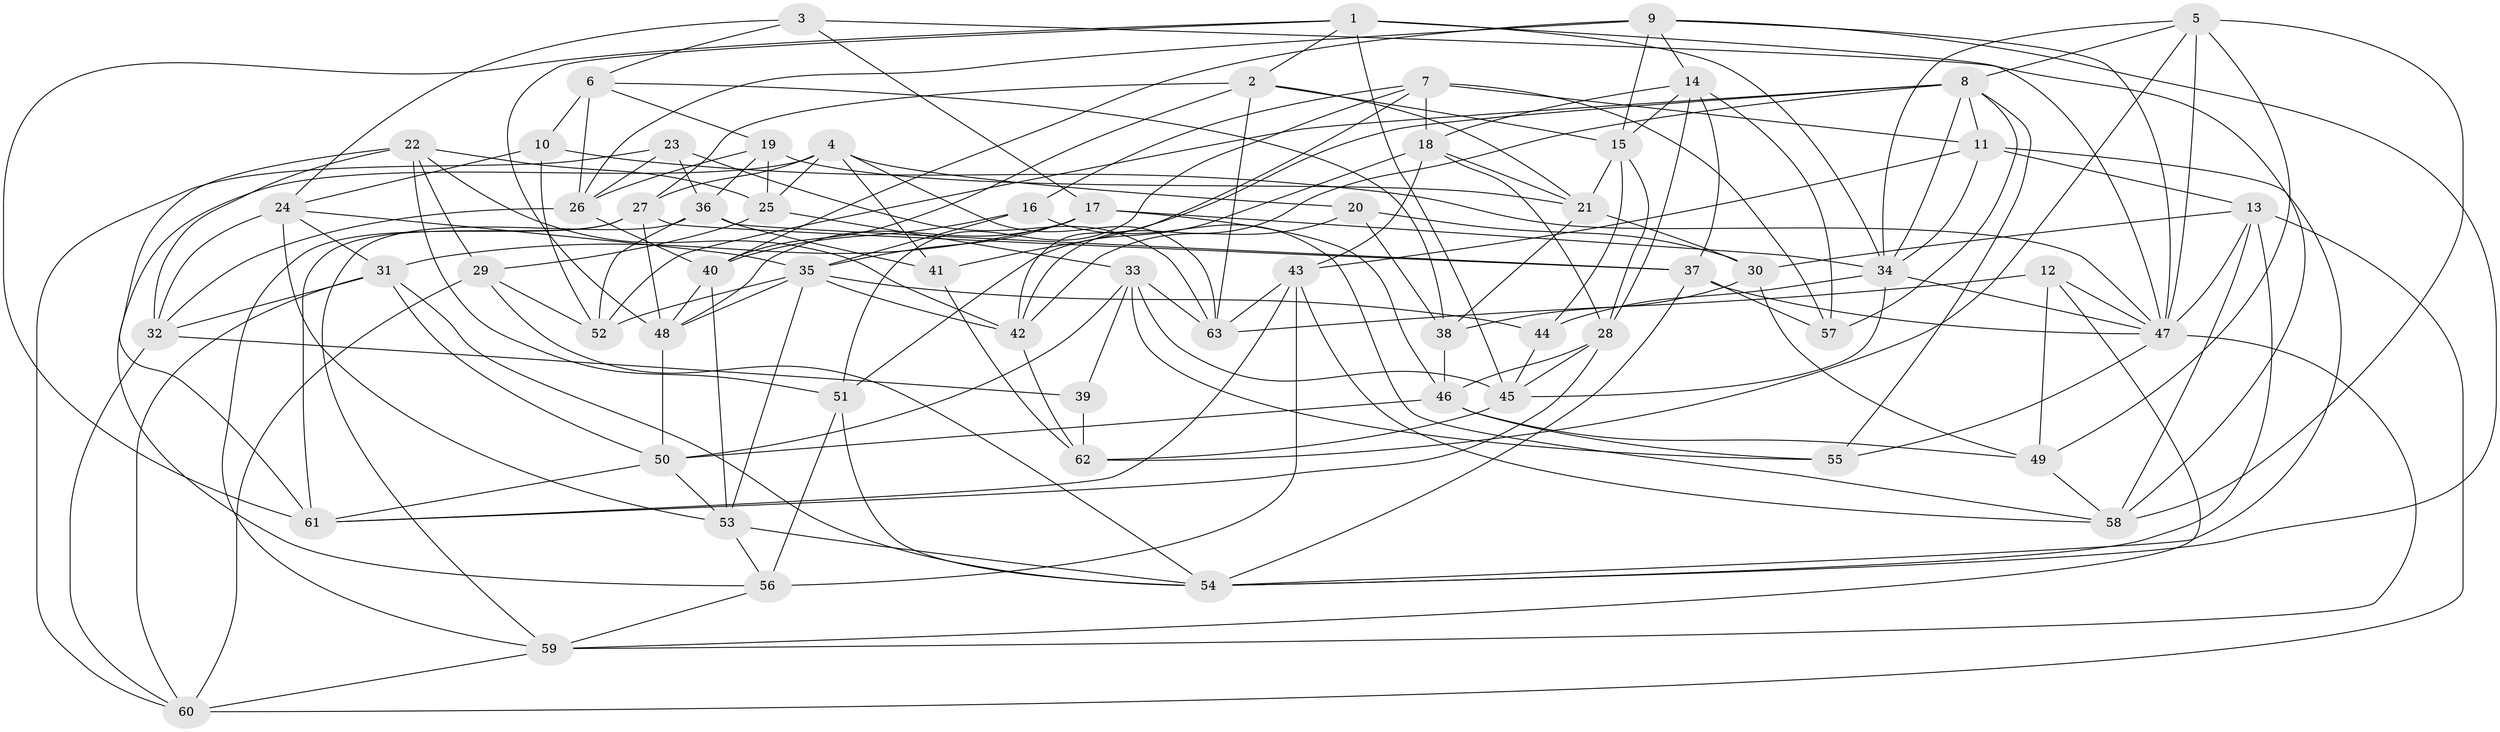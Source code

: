 // original degree distribution, {4: 1.0}
// Generated by graph-tools (version 1.1) at 2025/03/03/09/25 03:03:02]
// undirected, 63 vertices, 178 edges
graph export_dot {
graph [start="1"]
  node [color=gray90,style=filled];
  1;
  2;
  3;
  4;
  5;
  6;
  7;
  8;
  9;
  10;
  11;
  12;
  13;
  14;
  15;
  16;
  17;
  18;
  19;
  20;
  21;
  22;
  23;
  24;
  25;
  26;
  27;
  28;
  29;
  30;
  31;
  32;
  33;
  34;
  35;
  36;
  37;
  38;
  39;
  40;
  41;
  42;
  43;
  44;
  45;
  46;
  47;
  48;
  49;
  50;
  51;
  52;
  53;
  54;
  55;
  56;
  57;
  58;
  59;
  60;
  61;
  62;
  63;
  1 -- 2 [weight=1.0];
  1 -- 34 [weight=1.0];
  1 -- 45 [weight=1.0];
  1 -- 47 [weight=1.0];
  1 -- 48 [weight=1.0];
  1 -- 61 [weight=1.0];
  2 -- 15 [weight=1.0];
  2 -- 21 [weight=1.0];
  2 -- 27 [weight=1.0];
  2 -- 40 [weight=1.0];
  2 -- 63 [weight=1.0];
  3 -- 6 [weight=1.0];
  3 -- 17 [weight=1.0];
  3 -- 24 [weight=1.0];
  3 -- 58 [weight=1.0];
  4 -- 20 [weight=1.0];
  4 -- 25 [weight=1.0];
  4 -- 27 [weight=1.0];
  4 -- 41 [weight=1.0];
  4 -- 56 [weight=1.0];
  4 -- 63 [weight=1.0];
  5 -- 8 [weight=1.0];
  5 -- 34 [weight=1.0];
  5 -- 47 [weight=1.0];
  5 -- 49 [weight=1.0];
  5 -- 58 [weight=1.0];
  5 -- 62 [weight=1.0];
  6 -- 10 [weight=1.0];
  6 -- 19 [weight=1.0];
  6 -- 26 [weight=1.0];
  6 -- 38 [weight=2.0];
  7 -- 11 [weight=1.0];
  7 -- 16 [weight=1.0];
  7 -- 18 [weight=1.0];
  7 -- 42 [weight=1.0];
  7 -- 51 [weight=1.0];
  7 -- 57 [weight=1.0];
  8 -- 11 [weight=1.0];
  8 -- 34 [weight=1.0];
  8 -- 41 [weight=1.0];
  8 -- 42 [weight=1.0];
  8 -- 52 [weight=1.0];
  8 -- 55 [weight=1.0];
  8 -- 57 [weight=1.0];
  9 -- 14 [weight=1.0];
  9 -- 15 [weight=1.0];
  9 -- 26 [weight=1.0];
  9 -- 40 [weight=1.0];
  9 -- 47 [weight=1.0];
  9 -- 54 [weight=1.0];
  10 -- 24 [weight=1.0];
  10 -- 47 [weight=1.0];
  10 -- 52 [weight=1.0];
  11 -- 13 [weight=1.0];
  11 -- 34 [weight=1.0];
  11 -- 43 [weight=1.0];
  11 -- 54 [weight=1.0];
  12 -- 47 [weight=1.0];
  12 -- 49 [weight=1.0];
  12 -- 59 [weight=1.0];
  12 -- 63 [weight=1.0];
  13 -- 30 [weight=1.0];
  13 -- 47 [weight=1.0];
  13 -- 54 [weight=1.0];
  13 -- 58 [weight=1.0];
  13 -- 60 [weight=1.0];
  14 -- 15 [weight=1.0];
  14 -- 18 [weight=1.0];
  14 -- 28 [weight=1.0];
  14 -- 37 [weight=1.0];
  14 -- 57 [weight=1.0];
  15 -- 21 [weight=1.0];
  15 -- 28 [weight=1.0];
  15 -- 44 [weight=1.0];
  16 -- 35 [weight=1.0];
  16 -- 40 [weight=1.0];
  16 -- 58 [weight=1.0];
  17 -- 31 [weight=1.0];
  17 -- 34 [weight=1.0];
  17 -- 35 [weight=1.0];
  17 -- 46 [weight=1.0];
  17 -- 48 [weight=1.0];
  18 -- 21 [weight=1.0];
  18 -- 28 [weight=1.0];
  18 -- 43 [weight=1.0];
  18 -- 51 [weight=1.0];
  19 -- 21 [weight=1.0];
  19 -- 25 [weight=2.0];
  19 -- 26 [weight=1.0];
  19 -- 36 [weight=1.0];
  20 -- 30 [weight=1.0];
  20 -- 38 [weight=1.0];
  20 -- 42 [weight=1.0];
  21 -- 30 [weight=1.0];
  21 -- 38 [weight=1.0];
  22 -- 25 [weight=1.0];
  22 -- 29 [weight=1.0];
  22 -- 32 [weight=1.0];
  22 -- 42 [weight=1.0];
  22 -- 51 [weight=1.0];
  22 -- 61 [weight=1.0];
  23 -- 26 [weight=1.0];
  23 -- 36 [weight=1.0];
  23 -- 60 [weight=1.0];
  23 -- 63 [weight=1.0];
  24 -- 31 [weight=1.0];
  24 -- 32 [weight=1.0];
  24 -- 35 [weight=1.0];
  24 -- 53 [weight=1.0];
  25 -- 29 [weight=1.0];
  25 -- 33 [weight=1.0];
  26 -- 32 [weight=1.0];
  26 -- 40 [weight=1.0];
  27 -- 37 [weight=1.0];
  27 -- 48 [weight=1.0];
  27 -- 59 [weight=1.0];
  27 -- 61 [weight=1.0];
  28 -- 45 [weight=1.0];
  28 -- 46 [weight=1.0];
  28 -- 61 [weight=1.0];
  29 -- 52 [weight=2.0];
  29 -- 54 [weight=1.0];
  29 -- 60 [weight=1.0];
  30 -- 38 [weight=1.0];
  30 -- 49 [weight=2.0];
  31 -- 32 [weight=1.0];
  31 -- 50 [weight=1.0];
  31 -- 54 [weight=1.0];
  31 -- 60 [weight=1.0];
  32 -- 39 [weight=1.0];
  32 -- 60 [weight=1.0];
  33 -- 39 [weight=1.0];
  33 -- 45 [weight=1.0];
  33 -- 50 [weight=1.0];
  33 -- 55 [weight=1.0];
  33 -- 63 [weight=1.0];
  34 -- 44 [weight=1.0];
  34 -- 45 [weight=1.0];
  34 -- 47 [weight=1.0];
  35 -- 42 [weight=1.0];
  35 -- 44 [weight=1.0];
  35 -- 48 [weight=3.0];
  35 -- 52 [weight=1.0];
  35 -- 53 [weight=1.0];
  36 -- 37 [weight=1.0];
  36 -- 41 [weight=1.0];
  36 -- 52 [weight=1.0];
  36 -- 59 [weight=1.0];
  37 -- 47 [weight=1.0];
  37 -- 54 [weight=1.0];
  37 -- 57 [weight=1.0];
  38 -- 46 [weight=1.0];
  39 -- 62 [weight=2.0];
  40 -- 48 [weight=1.0];
  40 -- 53 [weight=1.0];
  41 -- 62 [weight=1.0];
  42 -- 62 [weight=1.0];
  43 -- 56 [weight=1.0];
  43 -- 58 [weight=1.0];
  43 -- 61 [weight=1.0];
  43 -- 63 [weight=1.0];
  44 -- 45 [weight=1.0];
  45 -- 62 [weight=1.0];
  46 -- 49 [weight=1.0];
  46 -- 50 [weight=1.0];
  46 -- 55 [weight=1.0];
  47 -- 55 [weight=1.0];
  47 -- 59 [weight=1.0];
  48 -- 50 [weight=1.0];
  49 -- 58 [weight=1.0];
  50 -- 53 [weight=1.0];
  50 -- 61 [weight=1.0];
  51 -- 54 [weight=1.0];
  51 -- 56 [weight=2.0];
  53 -- 54 [weight=1.0];
  53 -- 56 [weight=1.0];
  56 -- 59 [weight=1.0];
  59 -- 60 [weight=1.0];
}
